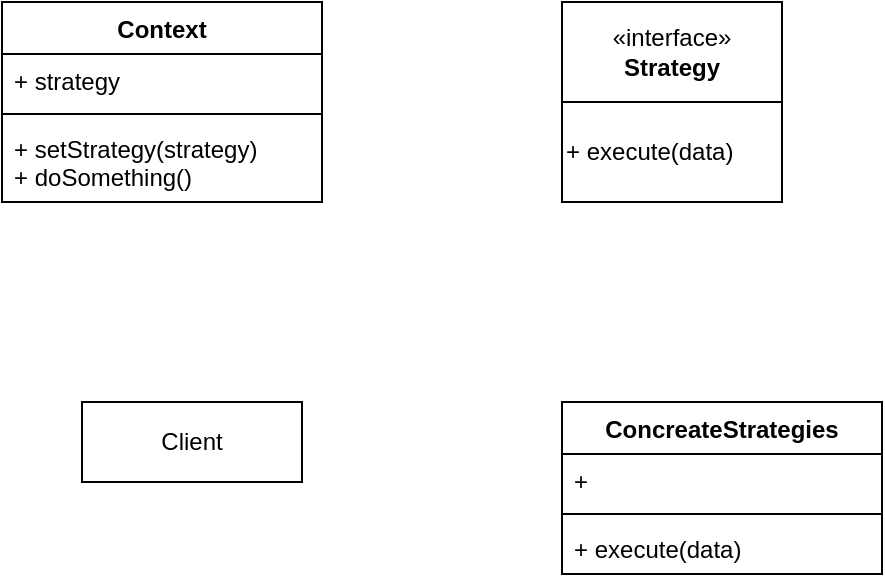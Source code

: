 <mxfile version="24.4.4" type="github">
  <diagram name="第 1 页" id="QBMNA9uGJ03YhTUgKhHr">
    <mxGraphModel dx="1434" dy="772" grid="1" gridSize="10" guides="1" tooltips="1" connect="1" arrows="1" fold="1" page="1" pageScale="1" pageWidth="827" pageHeight="1169" math="0" shadow="0">
      <root>
        <mxCell id="0" />
        <mxCell id="1" parent="0" />
        <mxCell id="qmGw7dkvHfkvTGYTSxJt-1" value="Context" style="swimlane;fontStyle=1;align=center;verticalAlign=top;childLayout=stackLayout;horizontal=1;startSize=26;horizontalStack=0;resizeParent=1;resizeParentMax=0;resizeLast=0;collapsible=1;marginBottom=0;whiteSpace=wrap;html=1;" vertex="1" parent="1">
          <mxGeometry x="160" y="80" width="160" height="100" as="geometry" />
        </mxCell>
        <mxCell id="qmGw7dkvHfkvTGYTSxJt-2" value="+ strategy" style="text;strokeColor=none;fillColor=none;align=left;verticalAlign=top;spacingLeft=4;spacingRight=4;overflow=hidden;rotatable=0;points=[[0,0.5],[1,0.5]];portConstraint=eastwest;whiteSpace=wrap;html=1;" vertex="1" parent="qmGw7dkvHfkvTGYTSxJt-1">
          <mxGeometry y="26" width="160" height="26" as="geometry" />
        </mxCell>
        <mxCell id="qmGw7dkvHfkvTGYTSxJt-3" value="" style="line;strokeWidth=1;fillColor=none;align=left;verticalAlign=middle;spacingTop=-1;spacingLeft=3;spacingRight=3;rotatable=0;labelPosition=right;points=[];portConstraint=eastwest;strokeColor=inherit;" vertex="1" parent="qmGw7dkvHfkvTGYTSxJt-1">
          <mxGeometry y="52" width="160" height="8" as="geometry" />
        </mxCell>
        <mxCell id="qmGw7dkvHfkvTGYTSxJt-4" value="+ setStrategy(strategy)&lt;div&gt;+ doSomething()&lt;/div&gt;" style="text;strokeColor=none;fillColor=none;align=left;verticalAlign=top;spacingLeft=4;spacingRight=4;overflow=hidden;rotatable=0;points=[[0,0.5],[1,0.5]];portConstraint=eastwest;whiteSpace=wrap;html=1;" vertex="1" parent="qmGw7dkvHfkvTGYTSxJt-1">
          <mxGeometry y="60" width="160" height="40" as="geometry" />
        </mxCell>
        <mxCell id="qmGw7dkvHfkvTGYTSxJt-7" value="" style="group" vertex="1" connectable="0" parent="1">
          <mxGeometry x="440" y="80" width="110" height="100" as="geometry" />
        </mxCell>
        <mxCell id="qmGw7dkvHfkvTGYTSxJt-5" value="«interface»&lt;br&gt;&lt;b&gt;Strategy&lt;/b&gt;" style="html=1;whiteSpace=wrap;" vertex="1" parent="qmGw7dkvHfkvTGYTSxJt-7">
          <mxGeometry width="110" height="50" as="geometry" />
        </mxCell>
        <mxCell id="qmGw7dkvHfkvTGYTSxJt-6" value="+ execute(data)" style="html=1;whiteSpace=wrap;align=left;" vertex="1" parent="qmGw7dkvHfkvTGYTSxJt-7">
          <mxGeometry y="50" width="110" height="50" as="geometry" />
        </mxCell>
        <mxCell id="qmGw7dkvHfkvTGYTSxJt-8" value="Client" style="html=1;whiteSpace=wrap;" vertex="1" parent="1">
          <mxGeometry x="200" y="280" width="110" height="40" as="geometry" />
        </mxCell>
        <mxCell id="qmGw7dkvHfkvTGYTSxJt-9" value="ConcreateStrategies" style="swimlane;fontStyle=1;align=center;verticalAlign=top;childLayout=stackLayout;horizontal=1;startSize=26;horizontalStack=0;resizeParent=1;resizeParentMax=0;resizeLast=0;collapsible=1;marginBottom=0;whiteSpace=wrap;html=1;" vertex="1" parent="1">
          <mxGeometry x="440" y="280" width="160" height="86" as="geometry" />
        </mxCell>
        <mxCell id="qmGw7dkvHfkvTGYTSxJt-10" value="+&amp;nbsp;" style="text;strokeColor=none;fillColor=none;align=left;verticalAlign=top;spacingLeft=4;spacingRight=4;overflow=hidden;rotatable=0;points=[[0,0.5],[1,0.5]];portConstraint=eastwest;whiteSpace=wrap;html=1;" vertex="1" parent="qmGw7dkvHfkvTGYTSxJt-9">
          <mxGeometry y="26" width="160" height="26" as="geometry" />
        </mxCell>
        <mxCell id="qmGw7dkvHfkvTGYTSxJt-11" value="" style="line;strokeWidth=1;fillColor=none;align=left;verticalAlign=middle;spacingTop=-1;spacingLeft=3;spacingRight=3;rotatable=0;labelPosition=right;points=[];portConstraint=eastwest;strokeColor=inherit;" vertex="1" parent="qmGw7dkvHfkvTGYTSxJt-9">
          <mxGeometry y="52" width="160" height="8" as="geometry" />
        </mxCell>
        <mxCell id="qmGw7dkvHfkvTGYTSxJt-12" value="&lt;span style=&quot;text-align: center;&quot;&gt;+ execute(data)&lt;/span&gt;" style="text;strokeColor=none;fillColor=none;align=left;verticalAlign=top;spacingLeft=4;spacingRight=4;overflow=hidden;rotatable=0;points=[[0,0.5],[1,0.5]];portConstraint=eastwest;whiteSpace=wrap;html=1;" vertex="1" parent="qmGw7dkvHfkvTGYTSxJt-9">
          <mxGeometry y="60" width="160" height="26" as="geometry" />
        </mxCell>
      </root>
    </mxGraphModel>
  </diagram>
</mxfile>
